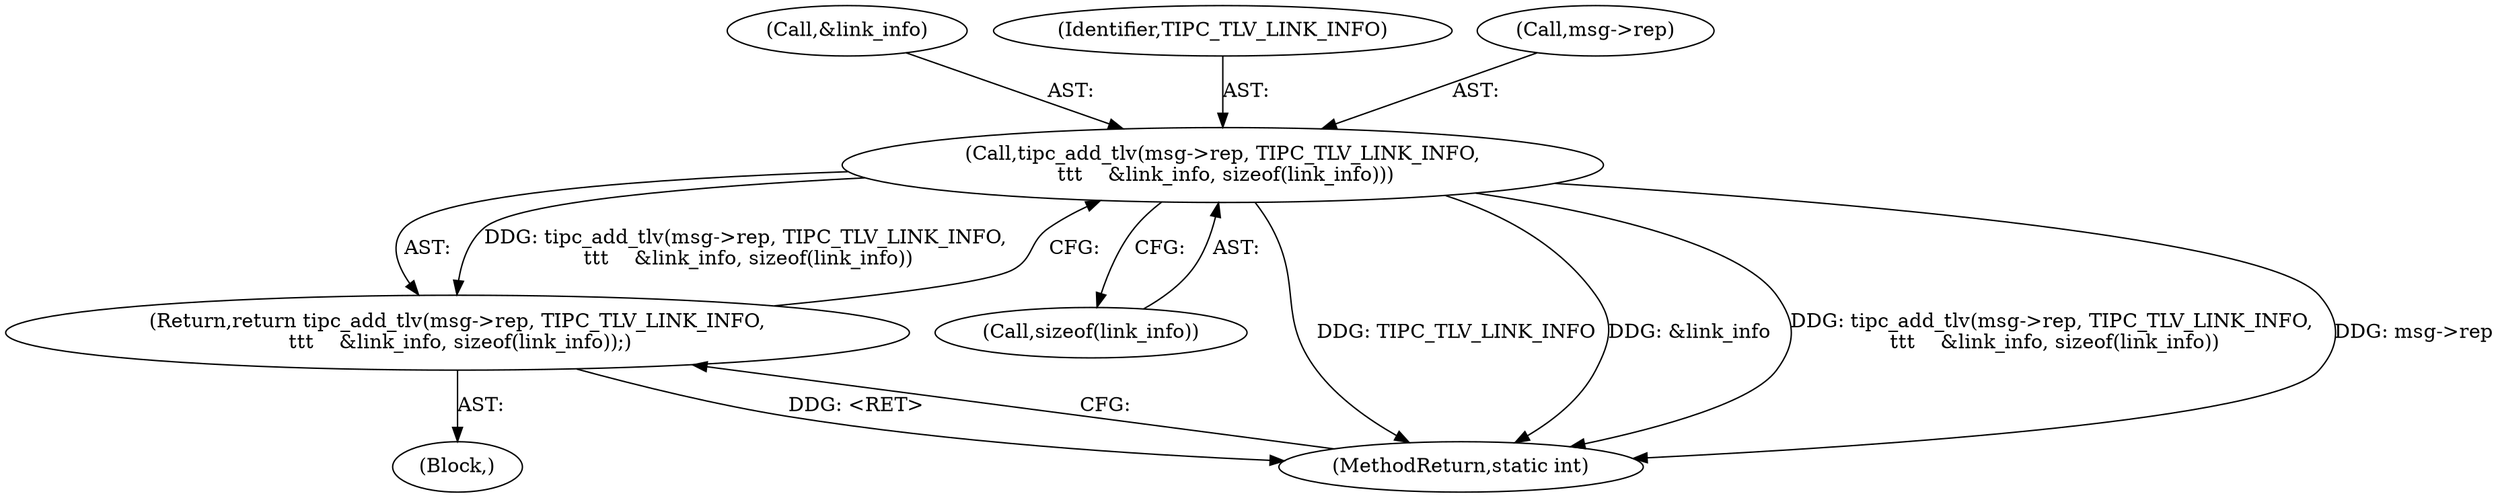 digraph "0_linux_5d2be1422e02ccd697ccfcd45c85b4a26e6178e2@pointer" {
"1000155" [label="(Call,tipc_add_tlv(msg->rep, TIPC_TLV_LINK_INFO,\n \t\t\t    &link_info, sizeof(link_info)))"];
"1000154" [label="(Return,return tipc_add_tlv(msg->rep, TIPC_TLV_LINK_INFO,\n \t\t\t    &link_info, sizeof(link_info));)"];
"1000162" [label="(Call,sizeof(link_info))"];
"1000160" [label="(Call,&link_info)"];
"1000103" [label="(Block,)"];
"1000154" [label="(Return,return tipc_add_tlv(msg->rep, TIPC_TLV_LINK_INFO,\n \t\t\t    &link_info, sizeof(link_info));)"];
"1000159" [label="(Identifier,TIPC_TLV_LINK_INFO)"];
"1000155" [label="(Call,tipc_add_tlv(msg->rep, TIPC_TLV_LINK_INFO,\n \t\t\t    &link_info, sizeof(link_info)))"];
"1000164" [label="(MethodReturn,static int)"];
"1000156" [label="(Call,msg->rep)"];
"1000155" -> "1000154"  [label="AST: "];
"1000155" -> "1000162"  [label="CFG: "];
"1000156" -> "1000155"  [label="AST: "];
"1000159" -> "1000155"  [label="AST: "];
"1000160" -> "1000155"  [label="AST: "];
"1000162" -> "1000155"  [label="AST: "];
"1000154" -> "1000155"  [label="CFG: "];
"1000155" -> "1000164"  [label="DDG: TIPC_TLV_LINK_INFO"];
"1000155" -> "1000164"  [label="DDG: &link_info"];
"1000155" -> "1000164"  [label="DDG: tipc_add_tlv(msg->rep, TIPC_TLV_LINK_INFO,\n \t\t\t    &link_info, sizeof(link_info))"];
"1000155" -> "1000164"  [label="DDG: msg->rep"];
"1000155" -> "1000154"  [label="DDG: tipc_add_tlv(msg->rep, TIPC_TLV_LINK_INFO,\n \t\t\t    &link_info, sizeof(link_info))"];
"1000154" -> "1000103"  [label="AST: "];
"1000164" -> "1000154"  [label="CFG: "];
"1000154" -> "1000164"  [label="DDG: <RET>"];
}
